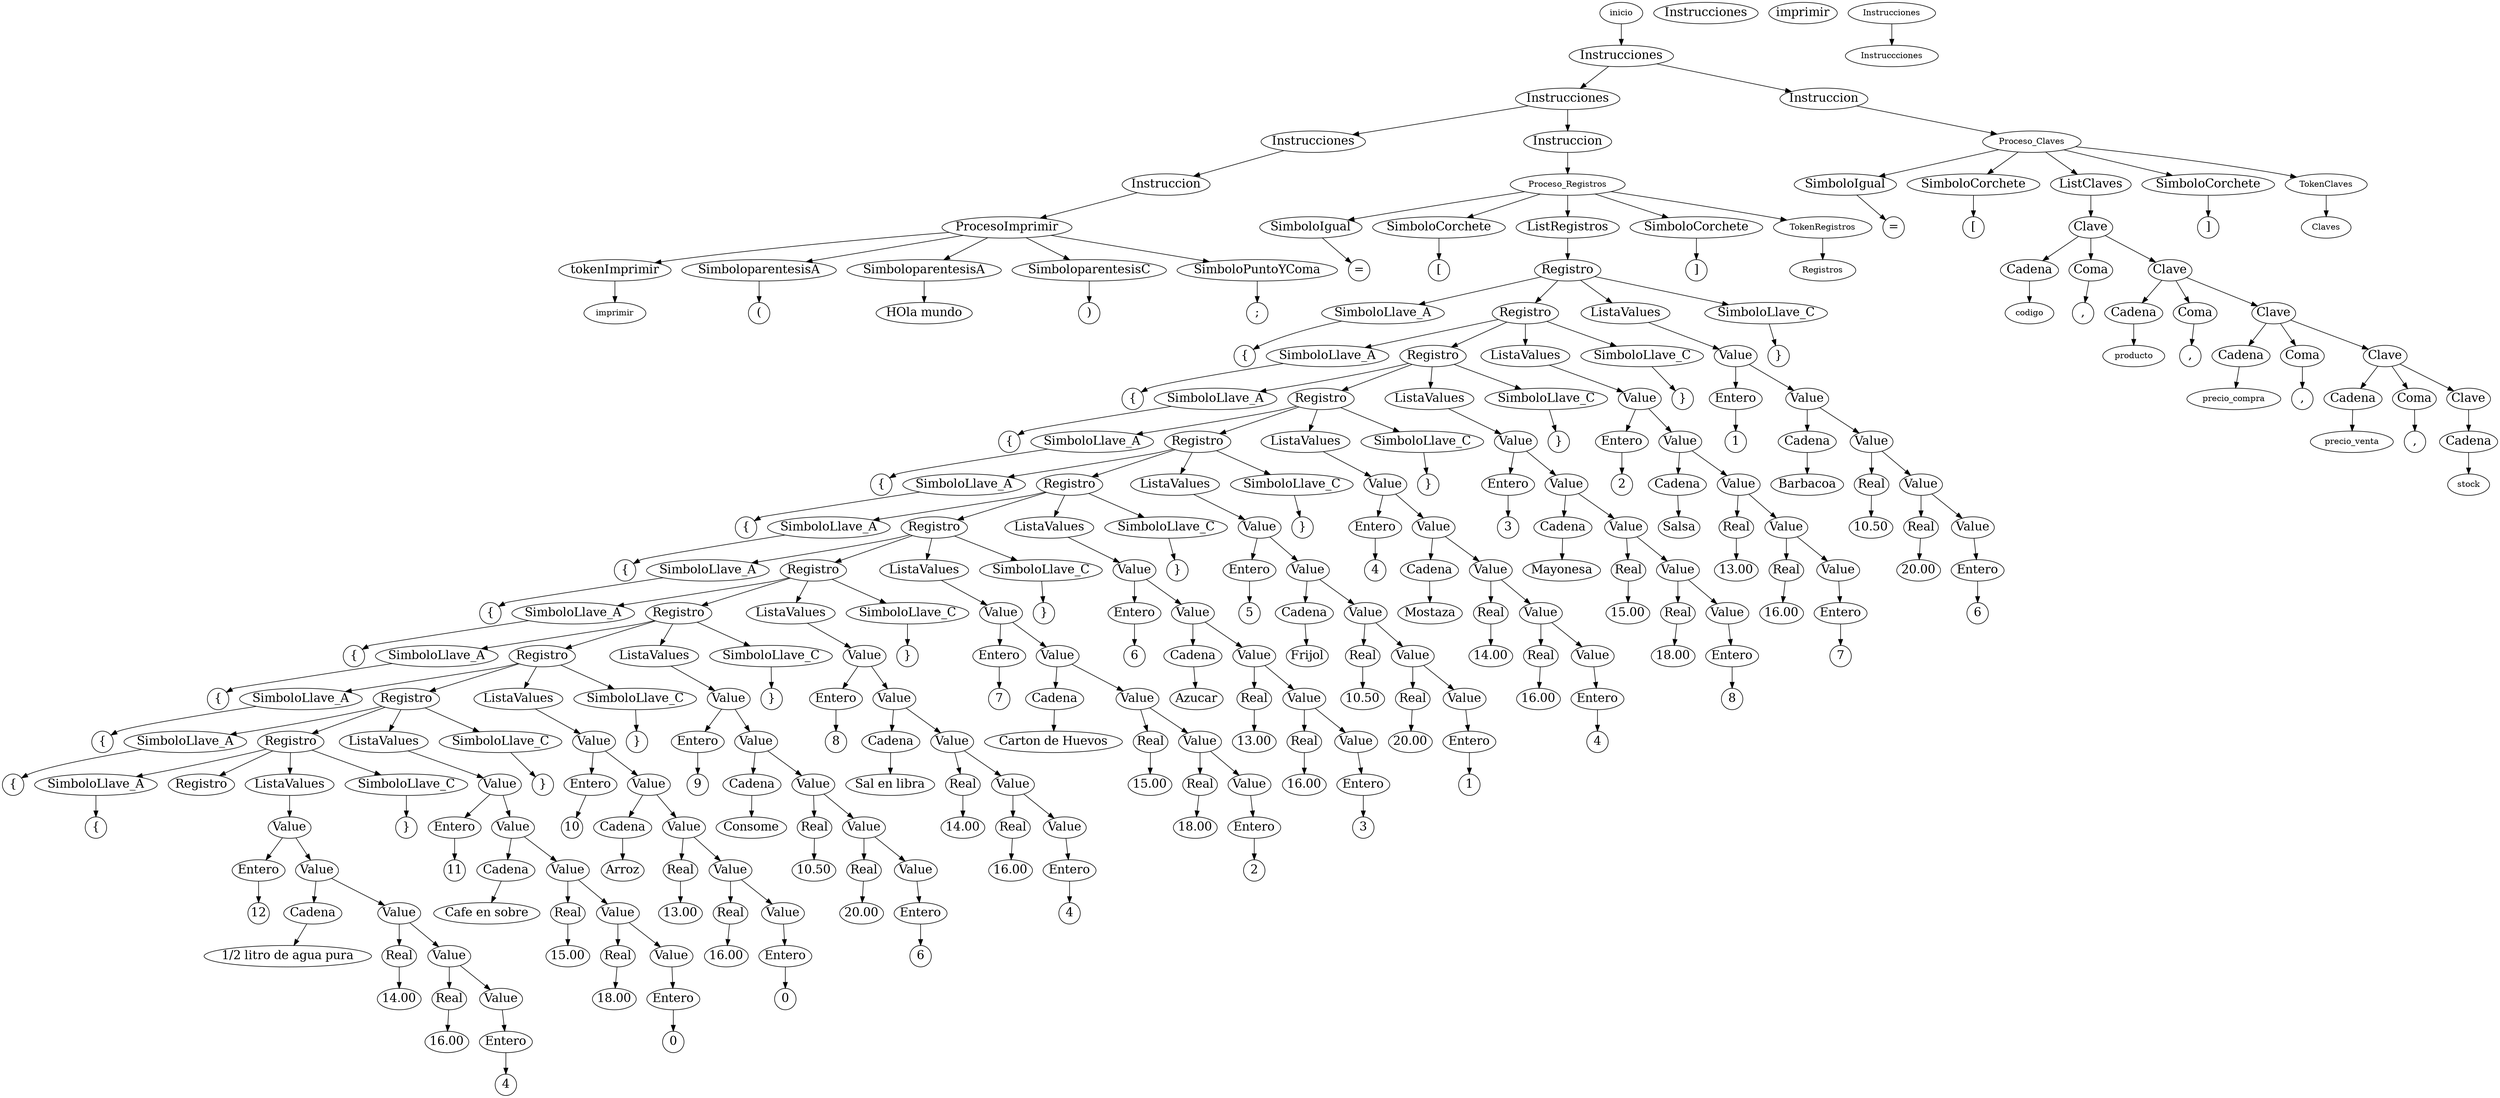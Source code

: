 digraph Arbol{
{
node [margin=0 fontsize=20 width=0.5 style=filleed]
Instrucciones0[label="Instrucciones"]
Instrucciones1[label="Instrucciones"]
Instruccion1[label="Instruccion"]
Simboloigual0[label="SimboloIgual"]
igual0[label="="]
SimboloCorchete0[label="SimboloCorchete"]
CorcheteA0[label="["]
ListClaves0[label="ListClaves"]
Clave0[label="Clave"]
Cadena0[label="Cadena"]
SimboloComa0[label="Coma"]
Coma0[label=","]
Clave1[label="Clave"]
Cadena1[label="Cadena"]
SimboloComa1[label="Coma"]
Coma1[label=","]
Clave2[label="Clave"]
Cadena2[label="Cadena"]
SimboloComa2[label="Coma"]
Coma2[label=","]
Clave3[label="Clave"]
Cadena3[label="Cadena"]
SimboloComa3[label="Coma"]
Coma3[label=","]
Clave4[label="Clave"]
Cadena4[label="Cadena"]
SimboloCorchete1[label="SimboloCorchete"]
CorcheteC1[label="]"]
Instrucciones2[label="Instrucciones"]
Instruccion2[label="Instruccion"]
Simboloigual1[label="SimboloIgual"]
igual1[label="="]
SimboloCorchete2[label="SimboloCorchete"]
CorcheteA2[label="["]
ListRegistros0[label="ListRegistros"]
Registro0[label="Registro"]
SimbolollaveA0[label="SimboloLlave_A"]
llaveA0[label="{"]
Registro1[label="Registro"]
listValues0[label="ListaValues"]
Value0[label="Value"]
Entero0[label="Entero"]
NumE0[label="1"]Value1[label="Value"]
Cadena5[label="Cadena"]
CadenaTexto5[label="Barbacoa"]
Value2[label="Value"]
Real0[label="Real"]
NumR0[label="10.50"]Value3[label="Value"]
Real1[label="Real"]
NumR1[label="20.00"]Value4[label="Value"]
Entero1[label="Entero"]
NumE1[label="6"]SimbolollaveC1[label="SimboloLlave_C"]
llaveC1[label="}"]
SimbolollaveA2[label="SimboloLlave_A"]
llaveA2[label="{"]
Registro2[label="Registro"]
listValues1[label="ListaValues"]
Value5[label="Value"]
Entero2[label="Entero"]
NumE2[label="2"]Value6[label="Value"]
Cadena6[label="Cadena"]
CadenaTexto6[label="Salsa"]
Value7[label="Value"]
Real2[label="Real"]
NumR2[label="13.00"]Value8[label="Value"]
Real3[label="Real"]
NumR3[label="16.00"]Value9[label="Value"]
Entero3[label="Entero"]
NumE3[label="7"]SimbolollaveC3[label="SimboloLlave_C"]
llaveC3[label="}"]
SimbolollaveA4[label="SimboloLlave_A"]
llaveA4[label="{"]
Registro3[label="Registro"]
listValues2[label="ListaValues"]
Value10[label="Value"]
Entero4[label="Entero"]
NumE4[label="3"]Value11[label="Value"]
Cadena7[label="Cadena"]
CadenaTexto7[label="Mayonesa"]
Value12[label="Value"]
Real4[label="Real"]
NumR4[label="15.00"]Value13[label="Value"]
Real5[label="Real"]
NumR5[label="18.00"]Value14[label="Value"]
Entero5[label="Entero"]
NumE5[label="8"]SimbolollaveC5[label="SimboloLlave_C"]
llaveC5[label="}"]
SimbolollaveA6[label="SimboloLlave_A"]
llaveA6[label="{"]
Registro4[label="Registro"]
listValues3[label="ListaValues"]
Value15[label="Value"]
Entero6[label="Entero"]
NumE6[label="4"]Value16[label="Value"]
Cadena8[label="Cadena"]
CadenaTexto8[label="Mostaza"]
Value17[label="Value"]
Real6[label="Real"]
NumR6[label="14.00"]Value18[label="Value"]
Real7[label="Real"]
NumR7[label="16.00"]Value19[label="Value"]
Entero7[label="Entero"]
NumE7[label="4"]SimbolollaveC7[label="SimboloLlave_C"]
llaveC7[label="}"]
SimbolollaveA8[label="SimboloLlave_A"]
llaveA8[label="{"]
Registro5[label="Registro"]
listValues4[label="ListaValues"]
Value20[label="Value"]
Entero8[label="Entero"]
NumE8[label="5"]Value21[label="Value"]
Cadena9[label="Cadena"]
CadenaTexto9[label="Frijol"]
Value22[label="Value"]
Real8[label="Real"]
NumR8[label="10.50"]Value23[label="Value"]
Real9[label="Real"]
NumR9[label="20.00"]Value24[label="Value"]
Entero9[label="Entero"]
NumE9[label="1"]SimbolollaveC9[label="SimboloLlave_C"]
llaveC9[label="}"]
SimbolollaveA10[label="SimboloLlave_A"]
llaveA10[label="{"]
Registro6[label="Registro"]
listValues5[label="ListaValues"]
Value25[label="Value"]
Entero10[label="Entero"]
NumE10[label="6"]Value26[label="Value"]
Cadena10[label="Cadena"]
CadenaTexto10[label="Azucar"]
Value27[label="Value"]
Real10[label="Real"]
NumR10[label="13.00"]Value28[label="Value"]
Real11[label="Real"]
NumR11[label="16.00"]Value29[label="Value"]
Entero11[label="Entero"]
NumE11[label="3"]SimbolollaveC11[label="SimboloLlave_C"]
llaveC11[label="}"]
SimbolollaveA12[label="SimboloLlave_A"]
llaveA12[label="{"]
Registro7[label="Registro"]
listValues6[label="ListaValues"]
Value30[label="Value"]
Entero12[label="Entero"]
NumE12[label="7"]Value31[label="Value"]
Cadena11[label="Cadena"]
CadenaTexto11[label="Carton de Huevos"]
Value32[label="Value"]
Real12[label="Real"]
NumR12[label="15.00"]Value33[label="Value"]
Real13[label="Real"]
NumR13[label="18.00"]Value34[label="Value"]
Entero13[label="Entero"]
NumE13[label="2"]SimbolollaveC13[label="SimboloLlave_C"]
llaveC13[label="}"]
SimbolollaveA14[label="SimboloLlave_A"]
llaveA14[label="{"]
Registro8[label="Registro"]
listValues7[label="ListaValues"]
Value35[label="Value"]
Entero14[label="Entero"]
NumE14[label="8"]Value36[label="Value"]
Cadena12[label="Cadena"]
CadenaTexto12[label="Sal en libra"]
Value37[label="Value"]
Real14[label="Real"]
NumR14[label="14.00"]Value38[label="Value"]
Real15[label="Real"]
NumR15[label="16.00"]Value39[label="Value"]
Entero15[label="Entero"]
NumE15[label="4"]SimbolollaveC15[label="SimboloLlave_C"]
llaveC15[label="}"]
SimbolollaveA16[label="SimboloLlave_A"]
llaveA16[label="{"]
Registro9[label="Registro"]
listValues8[label="ListaValues"]
Value40[label="Value"]
Entero16[label="Entero"]
NumE16[label="9"]Value41[label="Value"]
Cadena13[label="Cadena"]
CadenaTexto13[label="Consome"]
Value42[label="Value"]
Real16[label="Real"]
NumR16[label="10.50"]Value43[label="Value"]
Real17[label="Real"]
NumR17[label="20.00"]Value44[label="Value"]
Entero17[label="Entero"]
NumE17[label="6"]SimbolollaveC17[label="SimboloLlave_C"]
llaveC17[label="}"]
SimbolollaveA18[label="SimboloLlave_A"]
llaveA18[label="{"]
Registro10[label="Registro"]
listValues9[label="ListaValues"]
Value45[label="Value"]
Entero18[label="Entero"]
NumE18[label="10"]Value46[label="Value"]
Cadena14[label="Cadena"]
CadenaTexto14[label="Arroz"]
Value47[label="Value"]
Real18[label="Real"]
NumR18[label="13.00"]Value48[label="Value"]
Real19[label="Real"]
NumR19[label="16.00"]Value49[label="Value"]
Entero19[label="Entero"]
NumE19[label="0"]SimbolollaveC19[label="SimboloLlave_C"]
llaveC19[label="}"]
SimbolollaveA20[label="SimboloLlave_A"]
llaveA20[label="{"]
Registro11[label="Registro"]
listValues10[label="ListaValues"]
Value50[label="Value"]
Entero20[label="Entero"]
NumE20[label="11"]Value51[label="Value"]
Cadena15[label="Cadena"]
CadenaTexto15[label="Cafe en sobre"]
Value52[label="Value"]
Real20[label="Real"]
NumR20[label="15.00"]Value53[label="Value"]
Real21[label="Real"]
NumR21[label="18.00"]Value54[label="Value"]
Entero21[label="Entero"]
NumE21[label="0"]SimbolollaveC21[label="SimboloLlave_C"]
llaveC21[label="}"]
SimbolollaveA22[label="SimboloLlave_A"]
llaveA22[label="{"]
Registro12[label="Registro"]
listValues11[label="ListaValues"]
Value55[label="Value"]
Entero22[label="Entero"]
NumE22[label="12"]Value56[label="Value"]
Cadena16[label="Cadena"]
CadenaTexto16[label="1/2 litro de agua pura"]
Value57[label="Value"]
Real22[label="Real"]
NumR22[label="14.00"]Value58[label="Value"]
Real23[label="Real"]
NumR23[label="16.00"]Value59[label="Value"]
Entero23[label="Entero"]
NumE23[label="4"]SimbolollaveC23[label="SimboloLlave_C"]
llaveC23[label="}"]
SimboloCorchete3[label="SimboloCorchete"]
CorcheteC3[label="]"]
Instrucciones3[label="Instrucciones"]
Instruccion3[label="Instruccion"]
ProcesoImprimir0[label="ProcesoImprimir"]tokenImprimir0[label="tokenImprimir"]
imprimir0[label="imprimir"]
SimboloparentesisA0[label="SimboloparentesisA"]
parentesisA0[label="("]
Cadena17[label="SimboloparentesisA"]
CadenaText17[label="HOla mundo"]
SimboloparentesisC1[label="SimboloparentesisC"]
parentesisC1[label=")"]
SimboloPuntoyComa2[label="SimboloPuntoYComa"]
puntoYComa2[label=";"]
}inicio->Instrucciones0
Instrucciones0-> Instruccion1
Instruccion1->Proceso_Claves
Proceso_Claves-> TokenClaves
TokenClaves-> Claves
Proceso_Claves-> Simboloigual0
Simboloigual0->igual0
Proceso_Claves-> SimboloCorchete0->CorcheteA0
Proceso_Claves-> ListClaves0
ListClaves0->Clave0
Clave0->Cadena0->codigo
Clave0-> SimboloComa0-> Coma0
Clave0->Clave1
Clave1->Cadena1->producto
Clave1-> SimboloComa1-> Coma1
Clave1->Clave2
Clave2->Cadena2->precio_compra
Clave2-> SimboloComa2-> Coma2
Clave2->Clave3
Clave3->Cadena3->precio_venta
Clave3-> SimboloComa3-> Coma3
Clave3->Clave4
Clave4->Cadena4->stock
Proceso_Claves-> SimboloCorchete1->CorcheteC1
Instrucciones0-> Instrucciones1
Instrucciones1-> Instruccion2
Instruccion2->Proceso_Registros
Proceso_Registros-> TokenRegistros
TokenRegistros-> Registros
Proceso_Registros-> Simboloigual1
Simboloigual1->igual1
Proceso_Registros-> SimboloCorchete2->CorcheteA2
Proceso_Registros-> ListRegistros0
ListRegistros0->Registro0
Registro0->SimbolollaveA0->llaveA0
Registro0->listValues0->Value0
Value0->Entero0->NumE0
Value0-> Value1
Value1->Cadena5->CadenaTexto5
Value1-> Value2
Value2->Real0->NumR0
Value2-> Value3
Value3->Real1->NumR1
Value3-> Value4
Value4->Entero1->NumE1
Registro0->SimbolollaveC1->llaveC1
Registro0-> Registro1
Registro1->SimbolollaveA2->llaveA2
Registro1->listValues1->Value5
Value5->Entero2->NumE2
Value5-> Value6
Value6->Cadena6->CadenaTexto6
Value6-> Value7
Value7->Real2->NumR2
Value7-> Value8
Value8->Real3->NumR3
Value8-> Value9
Value9->Entero3->NumE3
Registro1->SimbolollaveC3->llaveC3
Registro1-> Registro2
Registro2->SimbolollaveA4->llaveA4
Registro2->listValues2->Value10
Value10->Entero4->NumE4
Value10-> Value11
Value11->Cadena7->CadenaTexto7
Value11-> Value12
Value12->Real4->NumR4
Value12-> Value13
Value13->Real5->NumR5
Value13-> Value14
Value14->Entero5->NumE5
Registro2->SimbolollaveC5->llaveC5
Registro2-> Registro3
Registro3->SimbolollaveA6->llaveA6
Registro3->listValues3->Value15
Value15->Entero6->NumE6
Value15-> Value16
Value16->Cadena8->CadenaTexto8
Value16-> Value17
Value17->Real6->NumR6
Value17-> Value18
Value18->Real7->NumR7
Value18-> Value19
Value19->Entero7->NumE7
Registro3->SimbolollaveC7->llaveC7
Registro3-> Registro4
Registro4->SimbolollaveA8->llaveA8
Registro4->listValues4->Value20
Value20->Entero8->NumE8
Value20-> Value21
Value21->Cadena9->CadenaTexto9
Value21-> Value22
Value22->Real8->NumR8
Value22-> Value23
Value23->Real9->NumR9
Value23-> Value24
Value24->Entero9->NumE9
Registro4->SimbolollaveC9->llaveC9
Registro4-> Registro5
Registro5->SimbolollaveA10->llaveA10
Registro5->listValues5->Value25
Value25->Entero10->NumE10
Value25-> Value26
Value26->Cadena10->CadenaTexto10
Value26-> Value27
Value27->Real10->NumR10
Value27-> Value28
Value28->Real11->NumR11
Value28-> Value29
Value29->Entero11->NumE11
Registro5->SimbolollaveC11->llaveC11
Registro5-> Registro6
Registro6->SimbolollaveA12->llaveA12
Registro6->listValues6->Value30
Value30->Entero12->NumE12
Value30-> Value31
Value31->Cadena11->CadenaTexto11
Value31-> Value32
Value32->Real12->NumR12
Value32-> Value33
Value33->Real13->NumR13
Value33-> Value34
Value34->Entero13->NumE13
Registro6->SimbolollaveC13->llaveC13
Registro6-> Registro7
Registro7->SimbolollaveA14->llaveA14
Registro7->listValues7->Value35
Value35->Entero14->NumE14
Value35-> Value36
Value36->Cadena12->CadenaTexto12
Value36-> Value37
Value37->Real14->NumR14
Value37-> Value38
Value38->Real15->NumR15
Value38-> Value39
Value39->Entero15->NumE15
Registro7->SimbolollaveC15->llaveC15
Registro7-> Registro8
Registro8->SimbolollaveA16->llaveA16
Registro8->listValues8->Value40
Value40->Entero16->NumE16
Value40-> Value41
Value41->Cadena13->CadenaTexto13
Value41-> Value42
Value42->Real16->NumR16
Value42-> Value43
Value43->Real17->NumR17
Value43-> Value44
Value44->Entero17->NumE17
Registro8->SimbolollaveC17->llaveC17
Registro8-> Registro9
Registro9->SimbolollaveA18->llaveA18
Registro9->listValues9->Value45
Value45->Entero18->NumE18
Value45-> Value46
Value46->Cadena14->CadenaTexto14
Value46-> Value47
Value47->Real18->NumR18
Value47-> Value48
Value48->Real19->NumR19
Value48-> Value49
Value49->Entero19->NumE19
Registro9->SimbolollaveC19->llaveC19
Registro9-> Registro10
Registro10->SimbolollaveA20->llaveA20
Registro10->listValues10->Value50
Value50->Entero20->NumE20
Value50-> Value51
Value51->Cadena15->CadenaTexto15
Value51-> Value52
Value52->Real20->NumR20
Value52-> Value53
Value53->Real21->NumR21
Value53-> Value54
Value54->Entero21->NumE21
Registro10->SimbolollaveC21->llaveC21
Registro10-> Registro11
Registro11->SimbolollaveA22->llaveA22
Registro11->listValues11->Value55
Value55->Entero22->NumE22
Value55-> Value56
Value56->Cadena16->CadenaTexto16
Value56-> Value57
Value57->Real22->NumR22
Value57-> Value58
Value58->Real23->NumR23
Value58-> Value59
Value59->Entero23->NumE23
Registro11->SimbolollaveC23->llaveC23
Registro11-> Registro12
Proceso_Registros-> SimboloCorchete3->CorcheteC3
Instrucciones1-> Instrucciones2
Instrucciones2-> Instruccion3
Instruccion3->ProcesoImprimir0
ProcesoImprimir0->tokenImprimir0->imprimir
ProcesoImprimir0->SimboloparentesisA0->parentesisA0
ProcesoImprimir0->Cadena17->CadenaText17
ProcesoImprimir0->SimboloparentesisC1->parentesisC1
ProcesoImprimir0->SimboloPuntoyComa2->puntoYComa2
Instrucciones-> Instruccciones
}